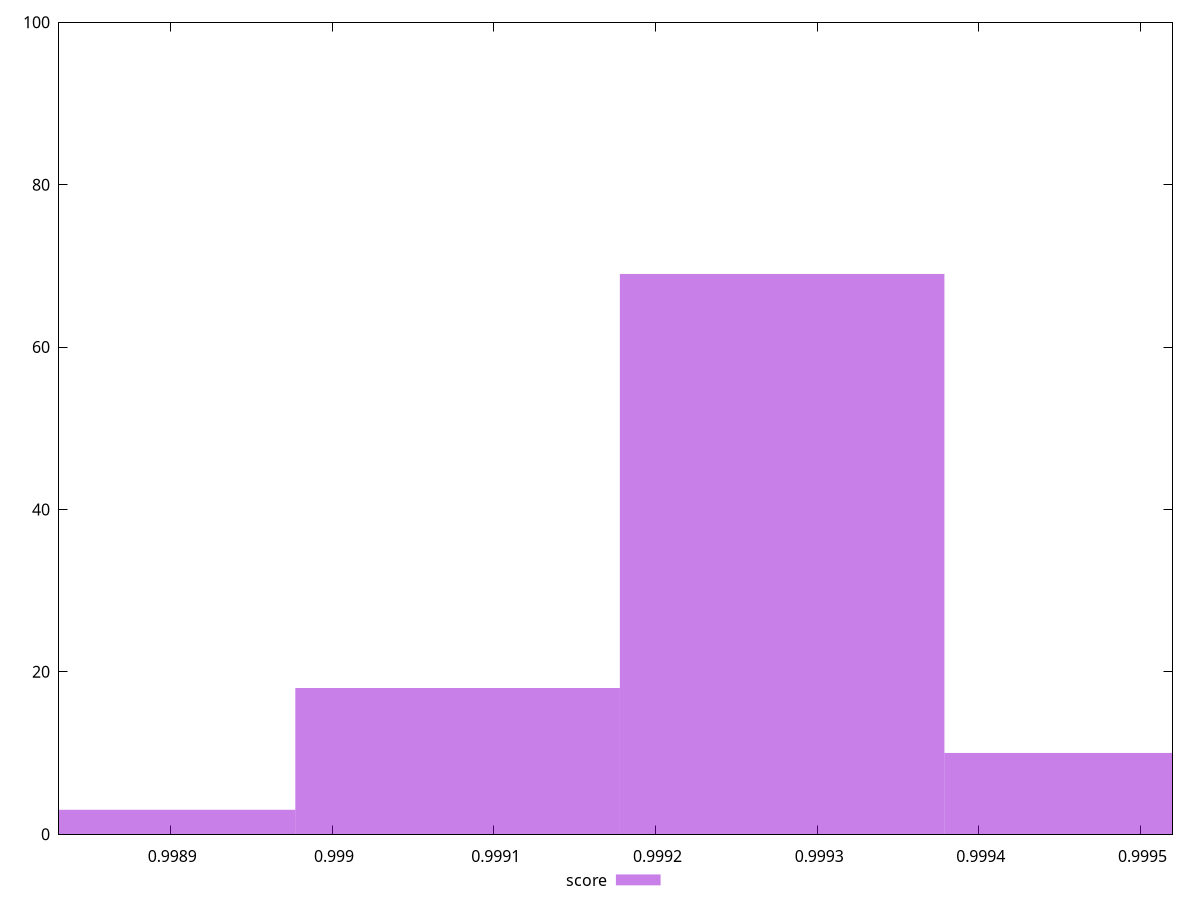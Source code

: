 reset

$score <<EOF
0.9990776455818289 18
0.9994790427877678 10
0.9992783441847983 69
0.9988769469788594 3
EOF

set key outside below
set boxwidth 0.00020069860296943127
set xrange [0.998831165827192:0.9995197415404649]
set yrange [0:100]
set trange [0:100]
set style fill transparent solid 0.5 noborder
set terminal svg size 640, 490 enhanced background rgb 'white'
set output "reprap/mainthread-work-breakdown/samples/pages+cached+noexternal+noimg/score/histogram.svg"

plot $score title "score" with boxes

reset
